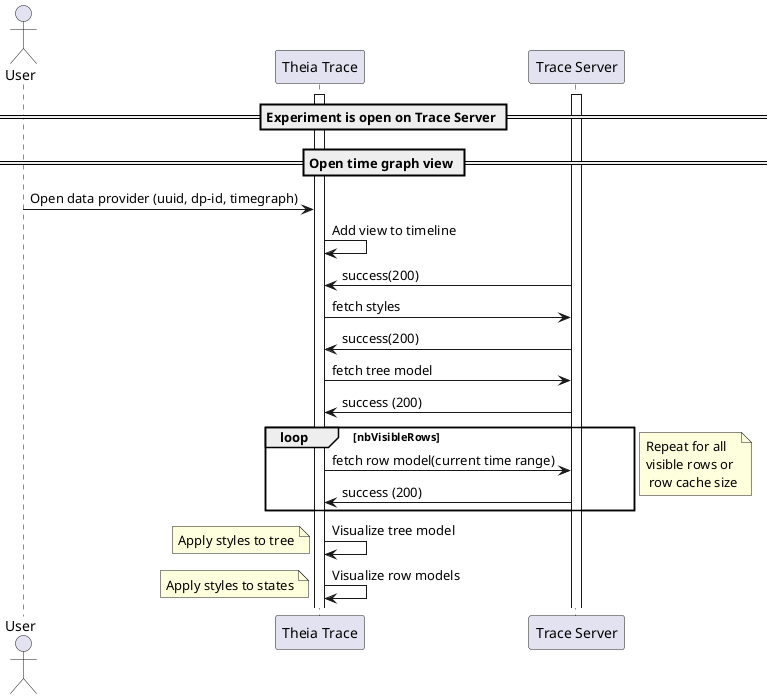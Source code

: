 @startuml
== Experiment is open on Trace Server ==
== Open time graph view ==
actor User
activate "Theia Trace"
activate "Trace Server"
User -> "Theia Trace": Open data provider (uuid, dp-id, timegraph)
"Theia Trace" -> "Theia Trace": Add view to timeline
"Trace Server" -> "Theia Trace": success(200)
"Theia Trace" -> "Trace Server": fetch styles
"Trace Server" -> "Theia Trace": success(200)
"Theia Trace" -> "Trace Server": fetch tree model
"Trace Server" -> "Theia Trace": success (200)
loop nbVisibleRows
"Theia Trace" -> "Trace Server": fetch row model(current time range)
"Trace Server" -> "Theia Trace": success (200)
end
note right: Repeat for all \nvisible rows or \n row cache size
"Theia Trace" -> "Theia Trace": Visualize tree model
note left: Apply styles to tree
"Theia Trace" -> "Theia Trace": Visualize row models
note left: Apply styles to states
@enduml
